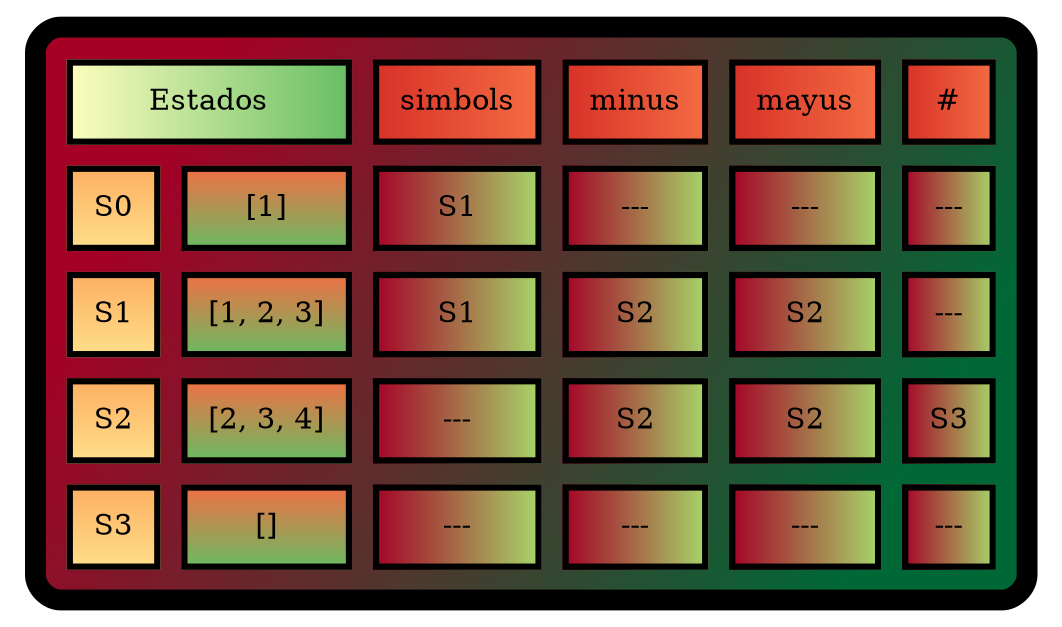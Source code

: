 digraph G{
tbl [
shape=plaintext
label=<
<TABLE border="10" cellspacing="10" cellpadding="10" style="rounded" bgcolor="/rdylgn11/1:/rdylgn11/11" gradientangle="315">
<TR>
<TD border="3" colspan="2"  bgcolor="/rdylgn11/6:/rdylgn11/9">Estados</TD>
<TD border="3"  bgcolor="/rdylgn11/2:/rdylgn11/3">simbols</TD>
<TD border="3"  bgcolor="/rdylgn11/2:/rdylgn11/3">minus</TD>
<TD border="3"  bgcolor="/rdylgn11/2:/rdylgn11/3">mayus</TD>
<TD border="3"  bgcolor="/rdylgn11/2:/rdylgn11/3">#</TD>
</TR>
<TR>
<TD border="3" bgcolor="/rdylgn11/4:/rdylgn11/5" gradientangle="270">S0</TD>
<TD border="3" bgcolor="/rdylgn11/3:/rdylgn11/9" gradientangle="270">[1]</TD>
<TD border="3"  bgcolor="/rdylgn11/1:/rdylgn11/8">S1</TD>
<TD border="3"  bgcolor="/rdylgn11/1:/rdylgn11/8">---</TD>
<TD border="3"  bgcolor="/rdylgn11/1:/rdylgn11/8">---</TD>
<TD border="3"  bgcolor="/rdylgn11/1:/rdylgn11/8">---</TD>
</TR>
<TR>
<TD border="3" bgcolor="/rdylgn11/4:/rdylgn11/5" gradientangle="270">S1</TD>
<TD border="3" bgcolor="/rdylgn11/3:/rdylgn11/9" gradientangle="270">[1, 2, 3]</TD>
<TD border="3"  bgcolor="/rdylgn11/1:/rdylgn11/8">S1</TD>
<TD border="3"  bgcolor="/rdylgn11/1:/rdylgn11/8">S2</TD>
<TD border="3"  bgcolor="/rdylgn11/1:/rdylgn11/8">S2</TD>
<TD border="3"  bgcolor="/rdylgn11/1:/rdylgn11/8">---</TD>
</TR>
<TR>
<TD border="3" bgcolor="/rdylgn11/4:/rdylgn11/5" gradientangle="270">S2</TD>
<TD border="3" bgcolor="/rdylgn11/3:/rdylgn11/9" gradientangle="270">[2, 3, 4]</TD>
<TD border="3"  bgcolor="/rdylgn11/1:/rdylgn11/8">---</TD>
<TD border="3"  bgcolor="/rdylgn11/1:/rdylgn11/8">S2</TD>
<TD border="3"  bgcolor="/rdylgn11/1:/rdylgn11/8">S2</TD>
<TD border="3"  bgcolor="/rdylgn11/1:/rdylgn11/8">S3</TD>
</TR>
<TR>
<TD border="3" bgcolor="/rdylgn11/4:/rdylgn11/5" gradientangle="270">S3</TD>
<TD border="3" bgcolor="/rdylgn11/3:/rdylgn11/9" gradientangle="270">[]</TD>
<TD border="3"  bgcolor="/rdylgn11/1:/rdylgn11/8">---</TD>
<TD border="3"  bgcolor="/rdylgn11/1:/rdylgn11/8">---</TD>
<TD border="3"  bgcolor="/rdylgn11/1:/rdylgn11/8">---</TD>
<TD border="3"  bgcolor="/rdylgn11/1:/rdylgn11/8">---</TD>
</TR>
</TABLE>
>];
}
